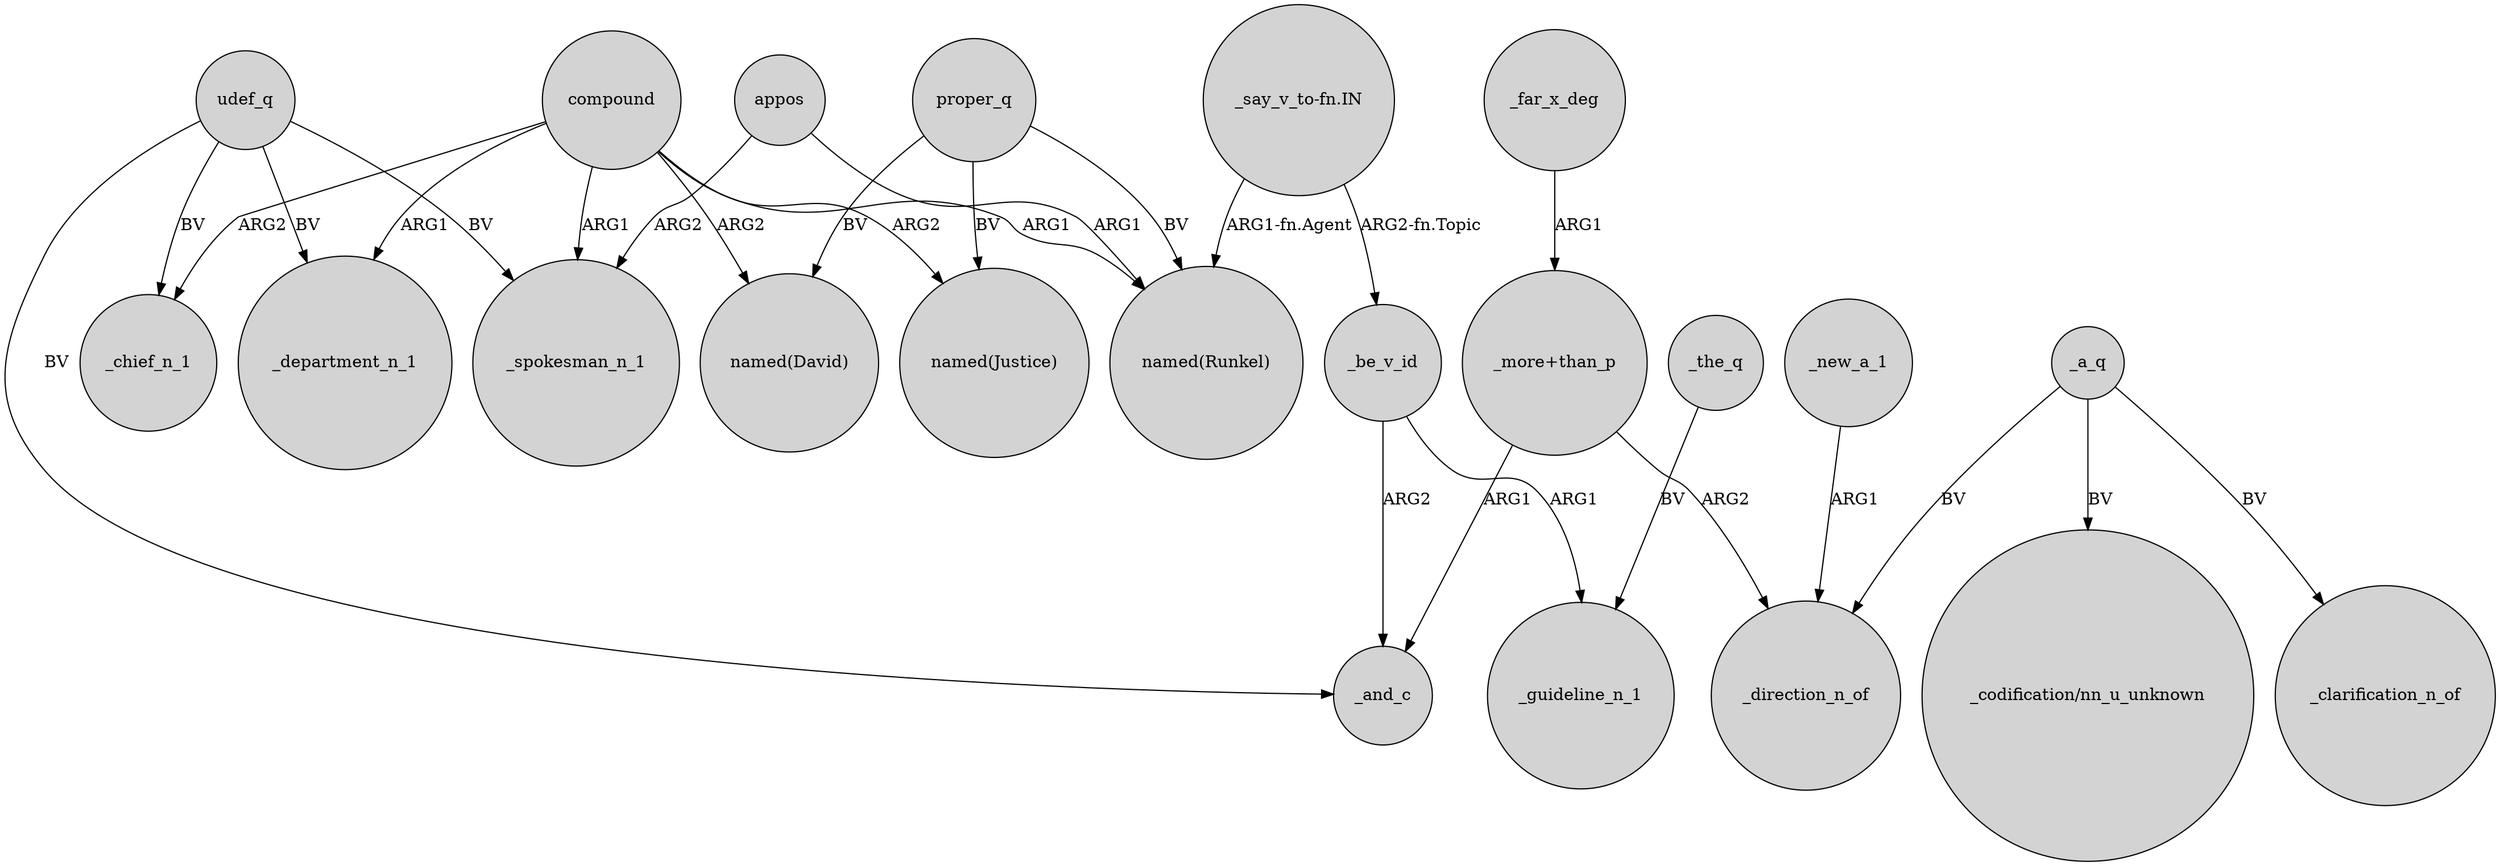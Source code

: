 digraph {
	node [shape=circle style=filled]
	udef_q -> _department_n_1 [label=BV]
	appos -> _spokesman_n_1 [label=ARG2]
	_a_q -> _direction_n_of [label=BV]
	proper_q -> "named(Runkel)" [label=BV]
	_a_q -> "_codification/nn_u_unknown" [label=BV]
	_new_a_1 -> _direction_n_of [label=ARG1]
	compound -> _department_n_1 [label=ARG1]
	_a_q -> _clarification_n_of [label=BV]
	udef_q -> _spokesman_n_1 [label=BV]
	compound -> _chief_n_1 [label=ARG2]
	_be_v_id -> _and_c [label=ARG2]
	"_say_v_to-fn.IN" -> _be_v_id [label="ARG2-fn.Topic"]
	_far_x_deg -> "_more+than_p" [label=ARG1]
	compound -> _spokesman_n_1 [label=ARG1]
	udef_q -> _chief_n_1 [label=BV]
	proper_q -> "named(Justice)" [label=BV]
	compound -> "named(David)" [label=ARG2]
	compound -> "named(Justice)" [label=ARG2]
	"_say_v_to-fn.IN" -> "named(Runkel)" [label="ARG1-fn.Agent"]
	_the_q -> _guideline_n_1 [label=BV]
	"_more+than_p" -> _direction_n_of [label=ARG2]
	"_more+than_p" -> _and_c [label=ARG1]
	appos -> "named(Runkel)" [label=ARG1]
	compound -> "named(Runkel)" [label=ARG1]
	_be_v_id -> _guideline_n_1 [label=ARG1]
	proper_q -> "named(David)" [label=BV]
	udef_q -> _and_c [label=BV]
}
